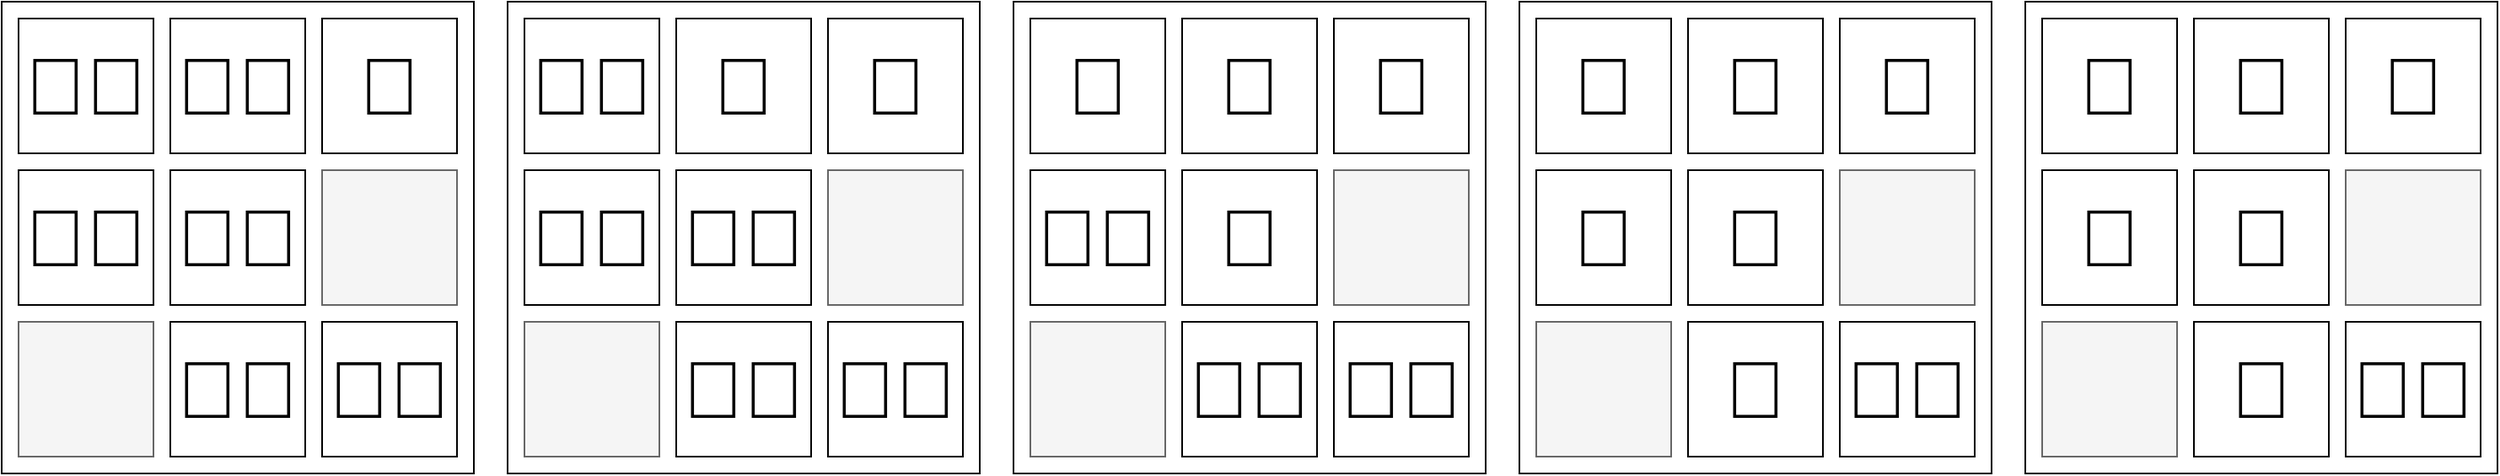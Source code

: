 <mxfile version="16.5.3" type="device"><diagram id="fls_-QeasOiwXgrikPdf" name="Page-1"><mxGraphModel dx="1552" dy="1538" grid="1" gridSize="10" guides="1" tooltips="1" connect="1" arrows="1" fold="1" page="1" pageScale="1" pageWidth="850" pageHeight="1100" math="0" shadow="0"><root><mxCell id="0"/><mxCell id="1" parent="0"/><mxCell id="znlKxKeACi1TFDJimdx1-1" value="" style="group" vertex="1" connectable="0" parent="1"><mxGeometry y="260" width="280" height="280" as="geometry"/></mxCell><mxCell id="Dlubeb4bKCbXebFzuQxe-1" value="" style="rounded=0;whiteSpace=wrap;html=1;" parent="znlKxKeACi1TFDJimdx1-1" vertex="1"><mxGeometry width="280" height="280" as="geometry"/></mxCell><mxCell id="Dlubeb4bKCbXebFzuQxe-2" value="" style="whiteSpace=wrap;html=1;aspect=fixed;" parent="znlKxKeACi1TFDJimdx1-1" vertex="1"><mxGeometry x="10" y="10" width="80" height="80" as="geometry"/></mxCell><mxCell id="Dlubeb4bKCbXebFzuQxe-3" value="" style="whiteSpace=wrap;html=1;aspect=fixed;" parent="znlKxKeACi1TFDJimdx1-1" vertex="1"><mxGeometry x="100" y="10" width="80" height="80" as="geometry"/></mxCell><mxCell id="Dlubeb4bKCbXebFzuQxe-4" value="" style="whiteSpace=wrap;html=1;aspect=fixed;" parent="znlKxKeACi1TFDJimdx1-1" vertex="1"><mxGeometry x="190" y="10" width="80" height="80" as="geometry"/></mxCell><mxCell id="Dlubeb4bKCbXebFzuQxe-5" value="" style="whiteSpace=wrap;html=1;aspect=fixed;" parent="znlKxKeACi1TFDJimdx1-1" vertex="1"><mxGeometry x="10" y="100" width="80" height="80" as="geometry"/></mxCell><mxCell id="Dlubeb4bKCbXebFzuQxe-6" value="" style="whiteSpace=wrap;html=1;aspect=fixed;" parent="znlKxKeACi1TFDJimdx1-1" vertex="1"><mxGeometry x="100" y="100" width="80" height="80" as="geometry"/></mxCell><mxCell id="Dlubeb4bKCbXebFzuQxe-7" value="" style="whiteSpace=wrap;html=1;aspect=fixed;fillColor=#f5f5f5;fontColor=#333333;strokeColor=#666666;" parent="znlKxKeACi1TFDJimdx1-1" vertex="1"><mxGeometry x="190" y="100" width="80" height="80" as="geometry"/></mxCell><mxCell id="Dlubeb4bKCbXebFzuQxe-8" value="" style="whiteSpace=wrap;html=1;aspect=fixed;fillColor=#f5f5f5;fontColor=#333333;strokeColor=#666666;" parent="znlKxKeACi1TFDJimdx1-1" vertex="1"><mxGeometry x="10" y="190" width="80" height="80" as="geometry"/></mxCell><mxCell id="Dlubeb4bKCbXebFzuQxe-9" value="" style="whiteSpace=wrap;html=1;aspect=fixed;" parent="znlKxKeACi1TFDJimdx1-1" vertex="1"><mxGeometry x="100" y="190" width="80" height="80" as="geometry"/></mxCell><mxCell id="Dlubeb4bKCbXebFzuQxe-10" value="" style="whiteSpace=wrap;html=1;aspect=fixed;" parent="znlKxKeACi1TFDJimdx1-1" vertex="1"><mxGeometry x="190" y="190" width="80" height="80" as="geometry"/></mxCell><mxCell id="Dlubeb4bKCbXebFzuQxe-11" value="&lt;font style=&quot;font-size: 48px&quot;&gt;🧑‍💻&lt;/font&gt;" style="text;html=1;strokeColor=none;fillColor=none;align=center;verticalAlign=middle;whiteSpace=wrap;rounded=0;" parent="znlKxKeACi1TFDJimdx1-1" vertex="1"><mxGeometry x="20" y="35" width="60" height="30" as="geometry"/></mxCell><mxCell id="Dlubeb4bKCbXebFzuQxe-12" value="&lt;font style=&quot;font-size: 48px&quot;&gt;🧑‍💻&lt;/font&gt;" style="text;html=1;strokeColor=none;fillColor=none;align=center;verticalAlign=middle;whiteSpace=wrap;rounded=0;" parent="znlKxKeACi1TFDJimdx1-1" vertex="1"><mxGeometry x="110" y="35" width="60" height="30" as="geometry"/></mxCell><mxCell id="Dlubeb4bKCbXebFzuQxe-13" value="&lt;font style=&quot;font-size: 48px&quot;&gt;🧑‍💻&lt;/font&gt;" style="text;html=1;strokeColor=none;fillColor=none;align=center;verticalAlign=middle;whiteSpace=wrap;rounded=0;" parent="znlKxKeACi1TFDJimdx1-1" vertex="1"><mxGeometry x="110" y="125" width="60" height="30" as="geometry"/></mxCell><mxCell id="Dlubeb4bKCbXebFzuQxe-14" value="&lt;font style=&quot;font-size: 48px&quot;&gt;🧑‍💻&lt;/font&gt;" style="text;html=1;strokeColor=none;fillColor=none;align=center;verticalAlign=middle;whiteSpace=wrap;rounded=0;" parent="znlKxKeACi1TFDJimdx1-1" vertex="1"><mxGeometry x="20" y="125" width="60" height="30" as="geometry"/></mxCell><mxCell id="Dlubeb4bKCbXebFzuQxe-15" value="&lt;font style=&quot;font-size: 48px&quot;&gt;🧑‍💻&lt;/font&gt;" style="text;html=1;strokeColor=none;fillColor=none;align=center;verticalAlign=middle;whiteSpace=wrap;rounded=0;" parent="znlKxKeACi1TFDJimdx1-1" vertex="1"><mxGeometry x="110" y="215" width="60" height="30" as="geometry"/></mxCell><mxCell id="Dlubeb4bKCbXebFzuQxe-16" value="&lt;font style=&quot;font-size: 48px&quot;&gt;🧑‍💻&lt;/font&gt;" style="text;html=1;strokeColor=none;fillColor=none;align=center;verticalAlign=middle;whiteSpace=wrap;rounded=0;" parent="znlKxKeACi1TFDJimdx1-1" vertex="1"><mxGeometry x="200" y="215" width="60" height="30" as="geometry"/></mxCell><mxCell id="Dlubeb4bKCbXebFzuQxe-19" value="🤒" style="text;html=1;strokeColor=none;fillColor=none;align=center;verticalAlign=middle;whiteSpace=wrap;rounded=0;fontSize=48;" parent="znlKxKeACi1TFDJimdx1-1" vertex="1"><mxGeometry x="200" y="35" width="60" height="30" as="geometry"/></mxCell><mxCell id="znlKxKeACi1TFDJimdx1-2" value="" style="group" vertex="1" connectable="0" parent="1"><mxGeometry x="300" y="260" width="280" height="280" as="geometry"/></mxCell><mxCell id="znlKxKeACi1TFDJimdx1-3" value="" style="rounded=0;whiteSpace=wrap;html=1;" vertex="1" parent="znlKxKeACi1TFDJimdx1-2"><mxGeometry width="280" height="280" as="geometry"/></mxCell><mxCell id="znlKxKeACi1TFDJimdx1-4" value="" style="whiteSpace=wrap;html=1;aspect=fixed;" vertex="1" parent="znlKxKeACi1TFDJimdx1-2"><mxGeometry x="10" y="10" width="80" height="80" as="geometry"/></mxCell><mxCell id="znlKxKeACi1TFDJimdx1-5" value="" style="whiteSpace=wrap;html=1;aspect=fixed;" vertex="1" parent="znlKxKeACi1TFDJimdx1-2"><mxGeometry x="100" y="10" width="80" height="80" as="geometry"/></mxCell><mxCell id="znlKxKeACi1TFDJimdx1-6" value="" style="whiteSpace=wrap;html=1;aspect=fixed;" vertex="1" parent="znlKxKeACi1TFDJimdx1-2"><mxGeometry x="190" y="10" width="80" height="80" as="geometry"/></mxCell><mxCell id="znlKxKeACi1TFDJimdx1-7" value="" style="whiteSpace=wrap;html=1;aspect=fixed;" vertex="1" parent="znlKxKeACi1TFDJimdx1-2"><mxGeometry x="10" y="100" width="80" height="80" as="geometry"/></mxCell><mxCell id="znlKxKeACi1TFDJimdx1-8" value="" style="whiteSpace=wrap;html=1;aspect=fixed;" vertex="1" parent="znlKxKeACi1TFDJimdx1-2"><mxGeometry x="100" y="100" width="80" height="80" as="geometry"/></mxCell><mxCell id="znlKxKeACi1TFDJimdx1-9" value="" style="whiteSpace=wrap;html=1;aspect=fixed;fillColor=#f5f5f5;fontColor=#333333;strokeColor=#666666;" vertex="1" parent="znlKxKeACi1TFDJimdx1-2"><mxGeometry x="190" y="100" width="80" height="80" as="geometry"/></mxCell><mxCell id="znlKxKeACi1TFDJimdx1-10" value="" style="whiteSpace=wrap;html=1;aspect=fixed;fillColor=#f5f5f5;fontColor=#333333;strokeColor=#666666;" vertex="1" parent="znlKxKeACi1TFDJimdx1-2"><mxGeometry x="10" y="190" width="80" height="80" as="geometry"/></mxCell><mxCell id="znlKxKeACi1TFDJimdx1-11" value="" style="whiteSpace=wrap;html=1;aspect=fixed;" vertex="1" parent="znlKxKeACi1TFDJimdx1-2"><mxGeometry x="100" y="190" width="80" height="80" as="geometry"/></mxCell><mxCell id="znlKxKeACi1TFDJimdx1-12" value="" style="whiteSpace=wrap;html=1;aspect=fixed;" vertex="1" parent="znlKxKeACi1TFDJimdx1-2"><mxGeometry x="190" y="190" width="80" height="80" as="geometry"/></mxCell><mxCell id="znlKxKeACi1TFDJimdx1-13" value="&lt;font style=&quot;font-size: 48px&quot;&gt;🧑‍💻&lt;/font&gt;" style="text;html=1;strokeColor=none;fillColor=none;align=center;verticalAlign=middle;whiteSpace=wrap;rounded=0;" vertex="1" parent="znlKxKeACi1TFDJimdx1-2"><mxGeometry x="20" y="35" width="60" height="30" as="geometry"/></mxCell><mxCell id="znlKxKeACi1TFDJimdx1-15" value="&lt;font style=&quot;font-size: 48px&quot;&gt;🧑‍💻&lt;/font&gt;" style="text;html=1;strokeColor=none;fillColor=none;align=center;verticalAlign=middle;whiteSpace=wrap;rounded=0;" vertex="1" parent="znlKxKeACi1TFDJimdx1-2"><mxGeometry x="110" y="125" width="60" height="30" as="geometry"/></mxCell><mxCell id="znlKxKeACi1TFDJimdx1-16" value="&lt;font style=&quot;font-size: 48px&quot;&gt;🧑‍💻&lt;/font&gt;" style="text;html=1;strokeColor=none;fillColor=none;align=center;verticalAlign=middle;whiteSpace=wrap;rounded=0;" vertex="1" parent="znlKxKeACi1TFDJimdx1-2"><mxGeometry x="20" y="125" width="60" height="30" as="geometry"/></mxCell><mxCell id="znlKxKeACi1TFDJimdx1-17" value="&lt;font style=&quot;font-size: 48px&quot;&gt;🧑‍💻&lt;/font&gt;" style="text;html=1;strokeColor=none;fillColor=none;align=center;verticalAlign=middle;whiteSpace=wrap;rounded=0;" vertex="1" parent="znlKxKeACi1TFDJimdx1-2"><mxGeometry x="110" y="215" width="60" height="30" as="geometry"/></mxCell><mxCell id="znlKxKeACi1TFDJimdx1-18" value="&lt;font style=&quot;font-size: 48px&quot;&gt;🧑‍💻&lt;/font&gt;" style="text;html=1;strokeColor=none;fillColor=none;align=center;verticalAlign=middle;whiteSpace=wrap;rounded=0;" vertex="1" parent="znlKxKeACi1TFDJimdx1-2"><mxGeometry x="200" y="215" width="60" height="30" as="geometry"/></mxCell><mxCell id="znlKxKeACi1TFDJimdx1-19" value="🤒" style="text;html=1;strokeColor=none;fillColor=none;align=center;verticalAlign=middle;whiteSpace=wrap;rounded=0;fontSize=48;" vertex="1" parent="znlKxKeACi1TFDJimdx1-2"><mxGeometry x="200" y="35" width="60" height="30" as="geometry"/></mxCell><mxCell id="znlKxKeACi1TFDJimdx1-58" value="🤒" style="text;html=1;strokeColor=none;fillColor=none;align=center;verticalAlign=middle;whiteSpace=wrap;rounded=0;fontSize=48;" vertex="1" parent="znlKxKeACi1TFDJimdx1-2"><mxGeometry x="110" y="35" width="60" height="30" as="geometry"/></mxCell><mxCell id="znlKxKeACi1TFDJimdx1-22" value="" style="group" vertex="1" connectable="0" parent="1"><mxGeometry x="600" y="260" width="280" height="280" as="geometry"/></mxCell><mxCell id="znlKxKeACi1TFDJimdx1-23" value="" style="rounded=0;whiteSpace=wrap;html=1;" vertex="1" parent="znlKxKeACi1TFDJimdx1-22"><mxGeometry width="280" height="280" as="geometry"/></mxCell><mxCell id="znlKxKeACi1TFDJimdx1-24" value="" style="whiteSpace=wrap;html=1;aspect=fixed;" vertex="1" parent="znlKxKeACi1TFDJimdx1-22"><mxGeometry x="10" y="10" width="80" height="80" as="geometry"/></mxCell><mxCell id="znlKxKeACi1TFDJimdx1-25" value="" style="whiteSpace=wrap;html=1;aspect=fixed;" vertex="1" parent="znlKxKeACi1TFDJimdx1-22"><mxGeometry x="100" y="10" width="80" height="80" as="geometry"/></mxCell><mxCell id="znlKxKeACi1TFDJimdx1-26" value="" style="whiteSpace=wrap;html=1;aspect=fixed;" vertex="1" parent="znlKxKeACi1TFDJimdx1-22"><mxGeometry x="190" y="10" width="80" height="80" as="geometry"/></mxCell><mxCell id="znlKxKeACi1TFDJimdx1-27" value="" style="whiteSpace=wrap;html=1;aspect=fixed;" vertex="1" parent="znlKxKeACi1TFDJimdx1-22"><mxGeometry x="10" y="100" width="80" height="80" as="geometry"/></mxCell><mxCell id="znlKxKeACi1TFDJimdx1-28" value="" style="whiteSpace=wrap;html=1;aspect=fixed;" vertex="1" parent="znlKxKeACi1TFDJimdx1-22"><mxGeometry x="100" y="100" width="80" height="80" as="geometry"/></mxCell><mxCell id="znlKxKeACi1TFDJimdx1-29" value="" style="whiteSpace=wrap;html=1;aspect=fixed;fillColor=#f5f5f5;fontColor=#333333;strokeColor=#666666;" vertex="1" parent="znlKxKeACi1TFDJimdx1-22"><mxGeometry x="190" y="100" width="80" height="80" as="geometry"/></mxCell><mxCell id="znlKxKeACi1TFDJimdx1-30" value="" style="whiteSpace=wrap;html=1;aspect=fixed;fillColor=#f5f5f5;fontColor=#333333;strokeColor=#666666;" vertex="1" parent="znlKxKeACi1TFDJimdx1-22"><mxGeometry x="10" y="190" width="80" height="80" as="geometry"/></mxCell><mxCell id="znlKxKeACi1TFDJimdx1-31" value="" style="whiteSpace=wrap;html=1;aspect=fixed;" vertex="1" parent="znlKxKeACi1TFDJimdx1-22"><mxGeometry x="100" y="190" width="80" height="80" as="geometry"/></mxCell><mxCell id="znlKxKeACi1TFDJimdx1-32" value="" style="whiteSpace=wrap;html=1;aspect=fixed;" vertex="1" parent="znlKxKeACi1TFDJimdx1-22"><mxGeometry x="190" y="190" width="80" height="80" as="geometry"/></mxCell><mxCell id="znlKxKeACi1TFDJimdx1-36" value="&lt;font style=&quot;font-size: 48px&quot;&gt;🧑‍💻&lt;/font&gt;" style="text;html=1;strokeColor=none;fillColor=none;align=center;verticalAlign=middle;whiteSpace=wrap;rounded=0;" vertex="1" parent="znlKxKeACi1TFDJimdx1-22"><mxGeometry x="20" y="125" width="60" height="30" as="geometry"/></mxCell><mxCell id="znlKxKeACi1TFDJimdx1-37" value="&lt;font style=&quot;font-size: 48px&quot;&gt;🧑‍💻&lt;/font&gt;" style="text;html=1;strokeColor=none;fillColor=none;align=center;verticalAlign=middle;whiteSpace=wrap;rounded=0;" vertex="1" parent="znlKxKeACi1TFDJimdx1-22"><mxGeometry x="110" y="215" width="60" height="30" as="geometry"/></mxCell><mxCell id="znlKxKeACi1TFDJimdx1-38" value="&lt;font style=&quot;font-size: 48px&quot;&gt;🧑‍💻&lt;/font&gt;" style="text;html=1;strokeColor=none;fillColor=none;align=center;verticalAlign=middle;whiteSpace=wrap;rounded=0;" vertex="1" parent="znlKxKeACi1TFDJimdx1-22"><mxGeometry x="200" y="215" width="60" height="30" as="geometry"/></mxCell><mxCell id="znlKxKeACi1TFDJimdx1-39" value="🤒" style="text;html=1;strokeColor=none;fillColor=none;align=center;verticalAlign=middle;whiteSpace=wrap;rounded=0;fontSize=48;" vertex="1" parent="znlKxKeACi1TFDJimdx1-22"><mxGeometry x="200" y="35" width="60" height="30" as="geometry"/></mxCell><mxCell id="znlKxKeACi1TFDJimdx1-59" value="🤒" style="text;html=1;strokeColor=none;fillColor=none;align=center;verticalAlign=middle;whiteSpace=wrap;rounded=0;fontSize=48;" vertex="1" parent="znlKxKeACi1TFDJimdx1-22"><mxGeometry x="110" y="35" width="60" height="30" as="geometry"/></mxCell><mxCell id="znlKxKeACi1TFDJimdx1-60" value="🤒" style="text;html=1;strokeColor=none;fillColor=none;align=center;verticalAlign=middle;whiteSpace=wrap;rounded=0;fontSize=48;" vertex="1" parent="znlKxKeACi1TFDJimdx1-22"><mxGeometry x="20" y="35" width="60" height="30" as="geometry"/></mxCell><mxCell id="znlKxKeACi1TFDJimdx1-61" value="🤒" style="text;html=1;strokeColor=none;fillColor=none;align=center;verticalAlign=middle;whiteSpace=wrap;rounded=0;fontSize=48;" vertex="1" parent="znlKxKeACi1TFDJimdx1-22"><mxGeometry x="110" y="125" width="60" height="30" as="geometry"/></mxCell><mxCell id="znlKxKeACi1TFDJimdx1-40" value="" style="group" vertex="1" connectable="0" parent="1"><mxGeometry x="900" y="260" width="280" height="280" as="geometry"/></mxCell><mxCell id="znlKxKeACi1TFDJimdx1-41" value="" style="rounded=0;whiteSpace=wrap;html=1;" vertex="1" parent="znlKxKeACi1TFDJimdx1-40"><mxGeometry width="280" height="280" as="geometry"/></mxCell><mxCell id="znlKxKeACi1TFDJimdx1-42" value="" style="whiteSpace=wrap;html=1;aspect=fixed;" vertex="1" parent="znlKxKeACi1TFDJimdx1-40"><mxGeometry x="10" y="10" width="80" height="80" as="geometry"/></mxCell><mxCell id="znlKxKeACi1TFDJimdx1-43" value="" style="whiteSpace=wrap;html=1;aspect=fixed;" vertex="1" parent="znlKxKeACi1TFDJimdx1-40"><mxGeometry x="100" y="10" width="80" height="80" as="geometry"/></mxCell><mxCell id="znlKxKeACi1TFDJimdx1-44" value="" style="whiteSpace=wrap;html=1;aspect=fixed;" vertex="1" parent="znlKxKeACi1TFDJimdx1-40"><mxGeometry x="190" y="10" width="80" height="80" as="geometry"/></mxCell><mxCell id="znlKxKeACi1TFDJimdx1-45" value="" style="whiteSpace=wrap;html=1;aspect=fixed;" vertex="1" parent="znlKxKeACi1TFDJimdx1-40"><mxGeometry x="10" y="100" width="80" height="80" as="geometry"/></mxCell><mxCell id="znlKxKeACi1TFDJimdx1-46" value="" style="whiteSpace=wrap;html=1;aspect=fixed;" vertex="1" parent="znlKxKeACi1TFDJimdx1-40"><mxGeometry x="100" y="100" width="80" height="80" as="geometry"/></mxCell><mxCell id="znlKxKeACi1TFDJimdx1-47" value="" style="whiteSpace=wrap;html=1;aspect=fixed;fillColor=#f5f5f5;fontColor=#333333;strokeColor=#666666;" vertex="1" parent="znlKxKeACi1TFDJimdx1-40"><mxGeometry x="190" y="100" width="80" height="80" as="geometry"/></mxCell><mxCell id="znlKxKeACi1TFDJimdx1-48" value="" style="whiteSpace=wrap;html=1;aspect=fixed;fillColor=#f5f5f5;fontColor=#333333;strokeColor=#666666;" vertex="1" parent="znlKxKeACi1TFDJimdx1-40"><mxGeometry x="10" y="190" width="80" height="80" as="geometry"/></mxCell><mxCell id="znlKxKeACi1TFDJimdx1-49" value="" style="whiteSpace=wrap;html=1;aspect=fixed;" vertex="1" parent="znlKxKeACi1TFDJimdx1-40"><mxGeometry x="100" y="190" width="80" height="80" as="geometry"/></mxCell><mxCell id="znlKxKeACi1TFDJimdx1-50" value="" style="whiteSpace=wrap;html=1;aspect=fixed;" vertex="1" parent="znlKxKeACi1TFDJimdx1-40"><mxGeometry x="190" y="190" width="80" height="80" as="geometry"/></mxCell><mxCell id="znlKxKeACi1TFDJimdx1-56" value="&lt;font style=&quot;font-size: 48px&quot;&gt;🧑‍💻&lt;/font&gt;" style="text;html=1;strokeColor=none;fillColor=none;align=center;verticalAlign=middle;whiteSpace=wrap;rounded=0;" vertex="1" parent="znlKxKeACi1TFDJimdx1-40"><mxGeometry x="200" y="215" width="60" height="30" as="geometry"/></mxCell><mxCell id="znlKxKeACi1TFDJimdx1-57" value="🤒" style="text;html=1;strokeColor=none;fillColor=none;align=center;verticalAlign=middle;whiteSpace=wrap;rounded=0;fontSize=48;" vertex="1" parent="znlKxKeACi1TFDJimdx1-40"><mxGeometry x="200" y="35" width="60" height="30" as="geometry"/></mxCell><mxCell id="znlKxKeACi1TFDJimdx1-77" value="🤒" style="text;html=1;strokeColor=none;fillColor=none;align=center;verticalAlign=middle;whiteSpace=wrap;rounded=0;fontSize=48;" vertex="1" parent="znlKxKeACi1TFDJimdx1-40"><mxGeometry x="110" y="125" width="60" height="30" as="geometry"/></mxCell><mxCell id="znlKxKeACi1TFDJimdx1-78" value="🤒" style="text;html=1;strokeColor=none;fillColor=none;align=center;verticalAlign=middle;whiteSpace=wrap;rounded=0;fontSize=48;" vertex="1" parent="znlKxKeACi1TFDJimdx1-40"><mxGeometry x="110" y="35" width="60" height="30" as="geometry"/></mxCell><mxCell id="znlKxKeACi1TFDJimdx1-79" value="🤒" style="text;html=1;strokeColor=none;fillColor=none;align=center;verticalAlign=middle;whiteSpace=wrap;rounded=0;fontSize=48;" vertex="1" parent="znlKxKeACi1TFDJimdx1-40"><mxGeometry x="20" y="35" width="60" height="30" as="geometry"/></mxCell><mxCell id="znlKxKeACi1TFDJimdx1-80" value="🤒" style="text;html=1;strokeColor=none;fillColor=none;align=center;verticalAlign=middle;whiteSpace=wrap;rounded=0;fontSize=48;" vertex="1" parent="znlKxKeACi1TFDJimdx1-40"><mxGeometry x="20" y="125" width="60" height="30" as="geometry"/></mxCell><mxCell id="znlKxKeACi1TFDJimdx1-81" value="🤒" style="text;html=1;strokeColor=none;fillColor=none;align=center;verticalAlign=middle;whiteSpace=wrap;rounded=0;fontSize=48;" vertex="1" parent="znlKxKeACi1TFDJimdx1-40"><mxGeometry x="110" y="215" width="60" height="30" as="geometry"/></mxCell><mxCell id="znlKxKeACi1TFDJimdx1-82" value="" style="group" vertex="1" connectable="0" parent="1"><mxGeometry x="1200" y="260" width="280" height="280" as="geometry"/></mxCell><mxCell id="znlKxKeACi1TFDJimdx1-83" value="" style="rounded=0;whiteSpace=wrap;html=1;" vertex="1" parent="znlKxKeACi1TFDJimdx1-82"><mxGeometry width="280" height="280" as="geometry"/></mxCell><mxCell id="znlKxKeACi1TFDJimdx1-84" value="" style="whiteSpace=wrap;html=1;aspect=fixed;" vertex="1" parent="znlKxKeACi1TFDJimdx1-82"><mxGeometry x="10" y="10" width="80" height="80" as="geometry"/></mxCell><mxCell id="znlKxKeACi1TFDJimdx1-85" value="" style="whiteSpace=wrap;html=1;aspect=fixed;" vertex="1" parent="znlKxKeACi1TFDJimdx1-82"><mxGeometry x="100" y="10" width="80" height="80" as="geometry"/></mxCell><mxCell id="znlKxKeACi1TFDJimdx1-86" value="" style="whiteSpace=wrap;html=1;aspect=fixed;" vertex="1" parent="znlKxKeACi1TFDJimdx1-82"><mxGeometry x="190" y="10" width="80" height="80" as="geometry"/></mxCell><mxCell id="znlKxKeACi1TFDJimdx1-87" value="" style="whiteSpace=wrap;html=1;aspect=fixed;" vertex="1" parent="znlKxKeACi1TFDJimdx1-82"><mxGeometry x="10" y="100" width="80" height="80" as="geometry"/></mxCell><mxCell id="znlKxKeACi1TFDJimdx1-88" value="" style="whiteSpace=wrap;html=1;aspect=fixed;" vertex="1" parent="znlKxKeACi1TFDJimdx1-82"><mxGeometry x="100" y="100" width="80" height="80" as="geometry"/></mxCell><mxCell id="znlKxKeACi1TFDJimdx1-89" value="" style="whiteSpace=wrap;html=1;aspect=fixed;fillColor=#f5f5f5;fontColor=#333333;strokeColor=#666666;" vertex="1" parent="znlKxKeACi1TFDJimdx1-82"><mxGeometry x="190" y="100" width="80" height="80" as="geometry"/></mxCell><mxCell id="znlKxKeACi1TFDJimdx1-90" value="" style="whiteSpace=wrap;html=1;aspect=fixed;fillColor=#f5f5f5;fontColor=#333333;strokeColor=#666666;" vertex="1" parent="znlKxKeACi1TFDJimdx1-82"><mxGeometry x="10" y="190" width="80" height="80" as="geometry"/></mxCell><mxCell id="znlKxKeACi1TFDJimdx1-91" value="" style="whiteSpace=wrap;html=1;aspect=fixed;" vertex="1" parent="znlKxKeACi1TFDJimdx1-82"><mxGeometry x="100" y="190" width="80" height="80" as="geometry"/></mxCell><mxCell id="znlKxKeACi1TFDJimdx1-92" value="" style="whiteSpace=wrap;html=1;aspect=fixed;" vertex="1" parent="znlKxKeACi1TFDJimdx1-82"><mxGeometry x="190" y="190" width="80" height="80" as="geometry"/></mxCell><mxCell id="znlKxKeACi1TFDJimdx1-93" value="&lt;font style=&quot;font-size: 48px&quot;&gt;🧑‍💻&lt;/font&gt;" style="text;html=1;strokeColor=none;fillColor=none;align=center;verticalAlign=middle;whiteSpace=wrap;rounded=0;" vertex="1" parent="znlKxKeACi1TFDJimdx1-82"><mxGeometry x="200" y="215" width="60" height="30" as="geometry"/></mxCell><mxCell id="znlKxKeACi1TFDJimdx1-94" value="🤒" style="text;html=1;strokeColor=none;fillColor=none;align=center;verticalAlign=middle;whiteSpace=wrap;rounded=0;fontSize=48;" vertex="1" parent="znlKxKeACi1TFDJimdx1-82"><mxGeometry x="200" y="35" width="60" height="30" as="geometry"/></mxCell><mxCell id="znlKxKeACi1TFDJimdx1-95" value="🤒" style="text;html=1;strokeColor=none;fillColor=none;align=center;verticalAlign=middle;whiteSpace=wrap;rounded=0;fontSize=48;" vertex="1" parent="znlKxKeACi1TFDJimdx1-82"><mxGeometry x="110" y="125" width="60" height="30" as="geometry"/></mxCell><mxCell id="znlKxKeACi1TFDJimdx1-96" value="🤒" style="text;html=1;strokeColor=none;fillColor=none;align=center;verticalAlign=middle;whiteSpace=wrap;rounded=0;fontSize=48;" vertex="1" parent="znlKxKeACi1TFDJimdx1-82"><mxGeometry x="110" y="35" width="60" height="30" as="geometry"/></mxCell><mxCell id="znlKxKeACi1TFDJimdx1-97" value="🤒" style="text;html=1;strokeColor=none;fillColor=none;align=center;verticalAlign=middle;whiteSpace=wrap;rounded=0;fontSize=48;" vertex="1" parent="znlKxKeACi1TFDJimdx1-82"><mxGeometry x="20" y="35" width="60" height="30" as="geometry"/></mxCell><mxCell id="znlKxKeACi1TFDJimdx1-98" value="🤒" style="text;html=1;strokeColor=none;fillColor=none;align=center;verticalAlign=middle;whiteSpace=wrap;rounded=0;fontSize=48;" vertex="1" parent="znlKxKeACi1TFDJimdx1-82"><mxGeometry x="20" y="125" width="60" height="30" as="geometry"/></mxCell><mxCell id="znlKxKeACi1TFDJimdx1-99" value="🤒" style="text;html=1;strokeColor=none;fillColor=none;align=center;verticalAlign=middle;whiteSpace=wrap;rounded=0;fontSize=48;" vertex="1" parent="znlKxKeACi1TFDJimdx1-82"><mxGeometry x="110" y="215" width="60" height="30" as="geometry"/></mxCell></root></mxGraphModel></diagram></mxfile>